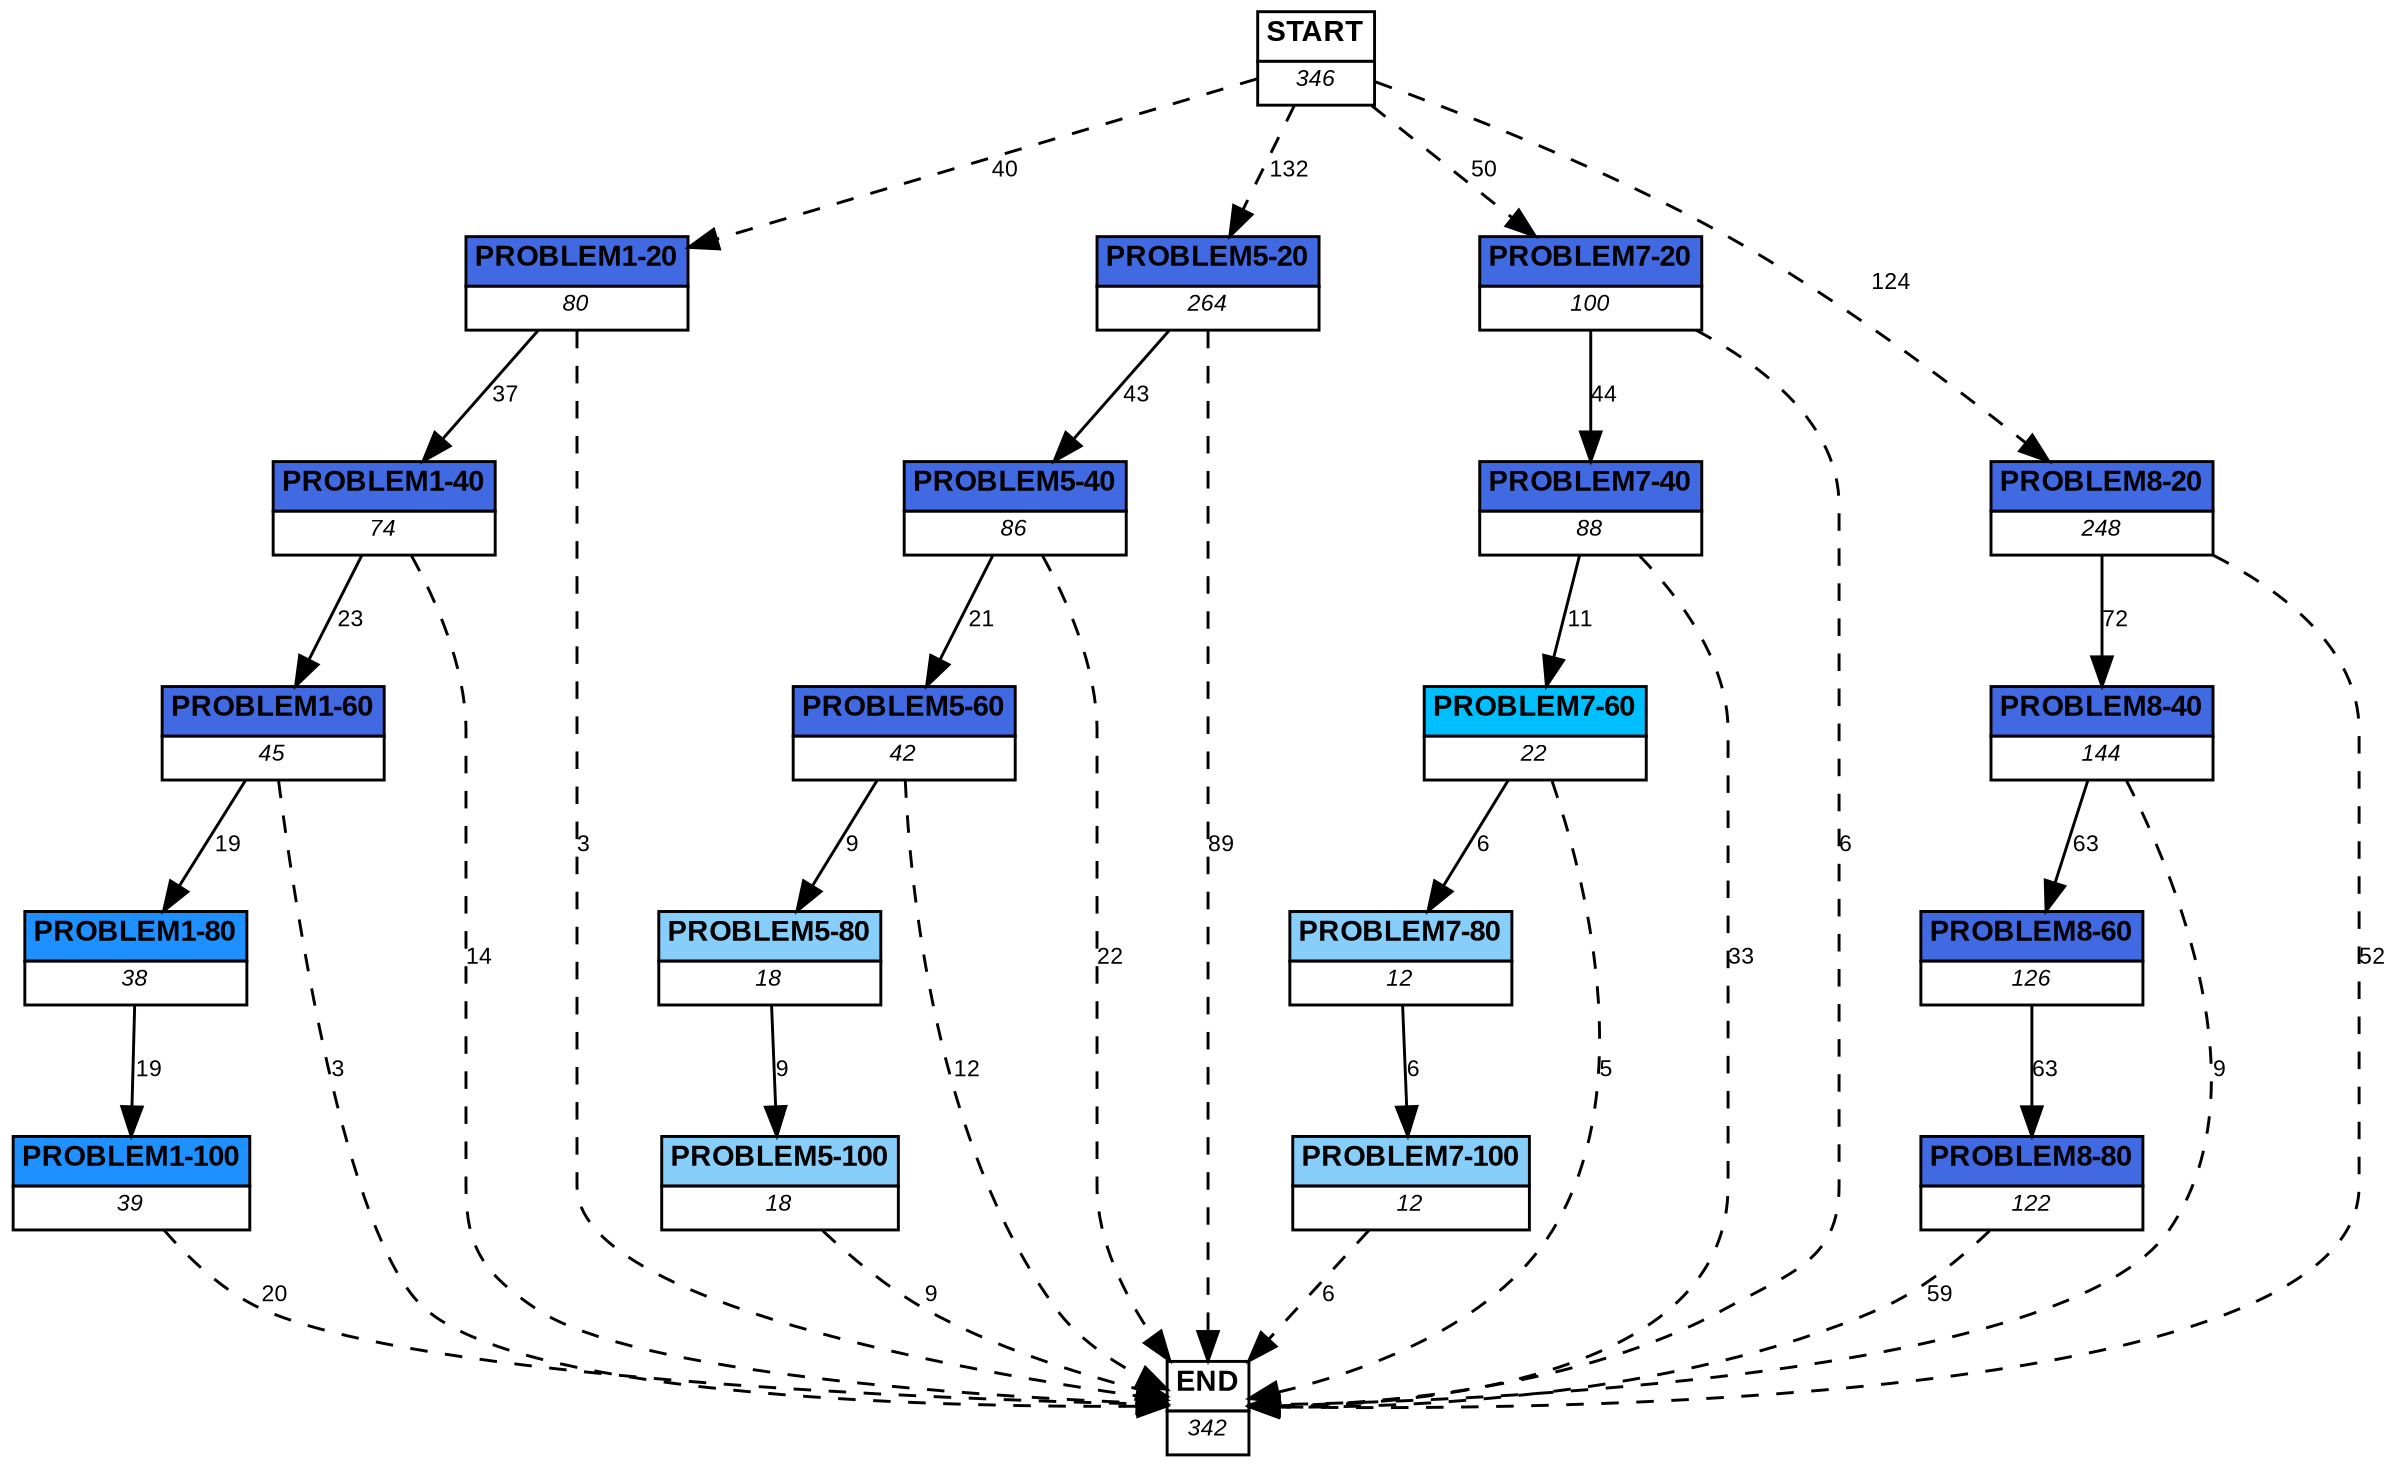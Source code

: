 digraph graphname {
	dpi = 150
	size="16,11!";
	margin = 0;
"PROBLEM1-20" [shape=plain, label=<<table border="0" cellborder="1" cellspacing="0"><tr><td bgcolor="royalblue"><FONT face="Arial" POINT-SIZE="10"><b>PROBLEM1-20</b></FONT></td></tr><tr><td bgcolor="white"><FONT face="Arial" POINT-SIZE="8"><i>80</i></FONT></td></tr></table>>]
"PROBLEM1-40" [shape=plain, label=<<table border="0" cellborder="1" cellspacing="0"><tr><td bgcolor="royalblue"><FONT face="Arial" POINT-SIZE="10"><b>PROBLEM1-40</b></FONT></td></tr><tr><td bgcolor="white"><FONT face="Arial" POINT-SIZE="8"><i>74</i></FONT></td></tr></table>>]
"PROBLEM1-60" [shape=plain, label=<<table border="0" cellborder="1" cellspacing="0"><tr><td bgcolor="royalblue"><FONT face="Arial" POINT-SIZE="10"><b>PROBLEM1-60</b></FONT></td></tr><tr><td bgcolor="white"><FONT face="Arial" POINT-SIZE="8"><i>45</i></FONT></td></tr></table>>]
"PROBLEM1-100" [shape=plain, label=<<table border="0" cellborder="1" cellspacing="0"><tr><td bgcolor="dodgerblue"><FONT face="Arial" POINT-SIZE="10"><b>PROBLEM1-100</b></FONT></td></tr><tr><td bgcolor="white"><FONT face="Arial" POINT-SIZE="8"><i>39</i></FONT></td></tr></table>>]
"PROBLEM1-80" [shape=plain, label=<<table border="0" cellborder="1" cellspacing="0"><tr><td bgcolor="dodgerblue"><FONT face="Arial" POINT-SIZE="10"><b>PROBLEM1-80</b></FONT></td></tr><tr><td bgcolor="white"><FONT face="Arial" POINT-SIZE="8"><i>38</i></FONT></td></tr></table>>]
"PROBLEM5-20" [shape=plain, label=<<table border="0" cellborder="1" cellspacing="0"><tr><td bgcolor="royalblue"><FONT face="Arial" POINT-SIZE="10"><b>PROBLEM5-20</b></FONT></td></tr><tr><td bgcolor="white"><FONT face="Arial" POINT-SIZE="8"><i>264</i></FONT></td></tr></table>>]
"PROBLEM5-40" [shape=plain, label=<<table border="0" cellborder="1" cellspacing="0"><tr><td bgcolor="royalblue"><FONT face="Arial" POINT-SIZE="10"><b>PROBLEM5-40</b></FONT></td></tr><tr><td bgcolor="white"><FONT face="Arial" POINT-SIZE="8"><i>86</i></FONT></td></tr></table>>]
"PROBLEM5-60" [shape=plain, label=<<table border="0" cellborder="1" cellspacing="0"><tr><td bgcolor="royalblue"><FONT face="Arial" POINT-SIZE="10"><b>PROBLEM5-60</b></FONT></td></tr><tr><td bgcolor="white"><FONT face="Arial" POINT-SIZE="8"><i>42</i></FONT></td></tr></table>>]
"PROBLEM7-20" [shape=plain, label=<<table border="0" cellborder="1" cellspacing="0"><tr><td bgcolor="royalblue"><FONT face="Arial" POINT-SIZE="10"><b>PROBLEM7-20</b></FONT></td></tr><tr><td bgcolor="white"><FONT face="Arial" POINT-SIZE="8"><i>100</i></FONT></td></tr></table>>]
"PROBLEM5-80" [shape=plain, label=<<table border="0" cellborder="1" cellspacing="0"><tr><td bgcolor="lightskyblue"><FONT face="Arial" POINT-SIZE="10"><b>PROBLEM5-80</b></FONT></td></tr><tr><td bgcolor="white"><FONT face="Arial" POINT-SIZE="8"><i>18</i></FONT></td></tr></table>>]
"PROBLEM5-100" [shape=plain, label=<<table border="0" cellborder="1" cellspacing="0"><tr><td bgcolor="lightskyblue"><FONT face="Arial" POINT-SIZE="10"><b>PROBLEM5-100</b></FONT></td></tr><tr><td bgcolor="white"><FONT face="Arial" POINT-SIZE="8"><i>18</i></FONT></td></tr></table>>]
"PROBLEM8-20" [shape=plain, label=<<table border="0" cellborder="1" cellspacing="0"><tr><td bgcolor="royalblue"><FONT face="Arial" POINT-SIZE="10"><b>PROBLEM8-20</b></FONT></td></tr><tr><td bgcolor="white"><FONT face="Arial" POINT-SIZE="8"><i>248</i></FONT></td></tr></table>>]
"PROBLEM8-40" [shape=plain, label=<<table border="0" cellborder="1" cellspacing="0"><tr><td bgcolor="royalblue"><FONT face="Arial" POINT-SIZE="10"><b>PROBLEM8-40</b></FONT></td></tr><tr><td bgcolor="white"><FONT face="Arial" POINT-SIZE="8"><i>144</i></FONT></td></tr></table>>]
"PROBLEM8-60" [shape=plain, label=<<table border="0" cellborder="1" cellspacing="0"><tr><td bgcolor="royalblue"><FONT face="Arial" POINT-SIZE="10"><b>PROBLEM8-60</b></FONT></td></tr><tr><td bgcolor="white"><FONT face="Arial" POINT-SIZE="8"><i>126</i></FONT></td></tr></table>>]
"PROBLEM8-80" [shape=plain, label=<<table border="0" cellborder="1" cellspacing="0"><tr><td bgcolor="royalblue"><FONT face="Arial" POINT-SIZE="10"><b>PROBLEM8-80</b></FONT></td></tr><tr><td bgcolor="white"><FONT face="Arial" POINT-SIZE="8"><i>122</i></FONT></td></tr></table>>]
"PROBLEM7-40" [shape=plain, label=<<table border="0" cellborder="1" cellspacing="0"><tr><td bgcolor="royalblue"><FONT face="Arial" POINT-SIZE="10"><b>PROBLEM7-40</b></FONT></td></tr><tr><td bgcolor="white"><FONT face="Arial" POINT-SIZE="8"><i>88</i></FONT></td></tr></table>>]
"PROBLEM7-60" [shape=plain, label=<<table border="0" cellborder="1" cellspacing="0"><tr><td bgcolor="deepskyblue"><FONT face="Arial" POINT-SIZE="10"><b>PROBLEM7-60</b></FONT></td></tr><tr><td bgcolor="white"><FONT face="Arial" POINT-SIZE="8"><i>22</i></FONT></td></tr></table>>]
"PROBLEM7-80" [shape=plain, label=<<table border="0" cellborder="1" cellspacing="0"><tr><td bgcolor="lightskyblue"><FONT face="Arial" POINT-SIZE="10"><b>PROBLEM7-80</b></FONT></td></tr><tr><td bgcolor="white"><FONT face="Arial" POINT-SIZE="8"><i>12</i></FONT></td></tr></table>>]
"PROBLEM7-100" [shape=plain, label=<<table border="0" cellborder="1" cellspacing="0"><tr><td bgcolor="lightskyblue"><FONT face="Arial" POINT-SIZE="10"><b>PROBLEM7-100</b></FONT></td></tr><tr><td bgcolor="white"><FONT face="Arial" POINT-SIZE="8"><i>12</i></FONT></td></tr></table>>]
"START" [shape=plain, label=<<table border="0" cellborder="1" cellspacing="0"><tr><td bgcolor="white"><FONT face="Arial" POINT-SIZE="10"><b>START</b></FONT></td></tr><tr><td bgcolor="white"><FONT face="Arial" POINT-SIZE="8"><i>346</i></FONT></td></tr></table>>]
"END" [shape=plain, label=<<table border="0" cellborder="1" cellspacing="0"><tr><td bgcolor="white"><FONT face="Arial" POINT-SIZE="10"><b>END</b></FONT></td></tr><tr><td bgcolor="white"><FONT face="Arial" POINT-SIZE="8"><i>342</i></FONT></td></tr></table>>]
"PROBLEM1-20" -> "PROBLEM1-40" [ label ="37" labelfloat=false fontname="Arial" fontsize=8]
"PROBLEM1-20" -> "END" [ style = dashed label ="3" labelfloat=false fontname="Arial" fontsize=8]
"PROBLEM1-40" -> "PROBLEM1-60" [ label ="23" labelfloat=false fontname="Arial" fontsize=8]
"PROBLEM1-40" -> "END" [ style = dashed label ="14" labelfloat=false fontname="Arial" fontsize=8]
"PROBLEM1-60" -> "PROBLEM1-80" [ label ="19" labelfloat=false fontname="Arial" fontsize=8]
"PROBLEM1-60" -> "END" [ style = dashed label ="3" labelfloat=false fontname="Arial" fontsize=8]
"PROBLEM1-100" -> "END" [ style = dashed label ="20" labelfloat=false fontname="Arial" fontsize=8]
"PROBLEM1-80" -> "PROBLEM1-100" [ label ="19" labelfloat=false fontname="Arial" fontsize=8]
"PROBLEM5-20" -> "PROBLEM5-40" [ label ="43" labelfloat=false fontname="Arial" fontsize=8]
"PROBLEM5-20" -> "END" [ style = dashed label ="89" labelfloat=false fontname="Arial" fontsize=8]
"PROBLEM5-40" -> "PROBLEM5-60" [ label ="21" labelfloat=false fontname="Arial" fontsize=8]
"PROBLEM5-40" -> "END" [ style = dashed label ="22" labelfloat=false fontname="Arial" fontsize=8]
"PROBLEM5-60" -> "PROBLEM5-80" [ label ="9" labelfloat=false fontname="Arial" fontsize=8]
"PROBLEM5-60" -> "END" [ style = dashed label ="12" labelfloat=false fontname="Arial" fontsize=8]
"PROBLEM7-20" -> "PROBLEM7-40" [ label ="44" labelfloat=false fontname="Arial" fontsize=8]
"PROBLEM7-20" -> "END" [ style = dashed label ="6" labelfloat=false fontname="Arial" fontsize=8]
"PROBLEM5-80" -> "PROBLEM5-100" [ label ="9" labelfloat=false fontname="Arial" fontsize=8]
"PROBLEM5-100" -> "END" [ style = dashed label ="9" labelfloat=false fontname="Arial" fontsize=8]
"PROBLEM8-20" -> "PROBLEM8-40" [ label ="72" labelfloat=false fontname="Arial" fontsize=8]
"PROBLEM8-20" -> "END" [ style = dashed label ="52" labelfloat=false fontname="Arial" fontsize=8]
"PROBLEM8-40" -> "PROBLEM8-60" [ label ="63" labelfloat=false fontname="Arial" fontsize=8]
"PROBLEM8-40" -> "END" [ style = dashed label ="9" labelfloat=false fontname="Arial" fontsize=8]
"PROBLEM8-60" -> "PROBLEM8-80" [ label ="63" labelfloat=false fontname="Arial" fontsize=8]
"PROBLEM8-80" -> "END" [ style = dashed label ="59" labelfloat=false fontname="Arial" fontsize=8]
"PROBLEM7-40" -> "PROBLEM7-60" [ label ="11" labelfloat=false fontname="Arial" fontsize=8]
"PROBLEM7-40" -> "END" [ style = dashed label ="33" labelfloat=false fontname="Arial" fontsize=8]
"PROBLEM7-60" -> "PROBLEM7-80" [ label ="6" labelfloat=false fontname="Arial" fontsize=8]
"PROBLEM7-60" -> "END" [ style = dashed label ="5" labelfloat=false fontname="Arial" fontsize=8]
"PROBLEM7-80" -> "PROBLEM7-100" [ label ="6" labelfloat=false fontname="Arial" fontsize=8]
"PROBLEM7-100" -> "END" [ style = dashed label ="6" labelfloat=false fontname="Arial" fontsize=8]
"START" -> "PROBLEM1-20" [ style = dashed label ="40" labelfloat=false fontname="Arial" fontsize=8]
"START" -> "PROBLEM5-20" [ style = dashed label ="132" labelfloat=false fontname="Arial" fontsize=8]
"START" -> "PROBLEM7-20" [ style = dashed label ="50" labelfloat=false fontname="Arial" fontsize=8]
"START" -> "PROBLEM8-20" [ style = dashed label ="124" labelfloat=false fontname="Arial" fontsize=8]
}